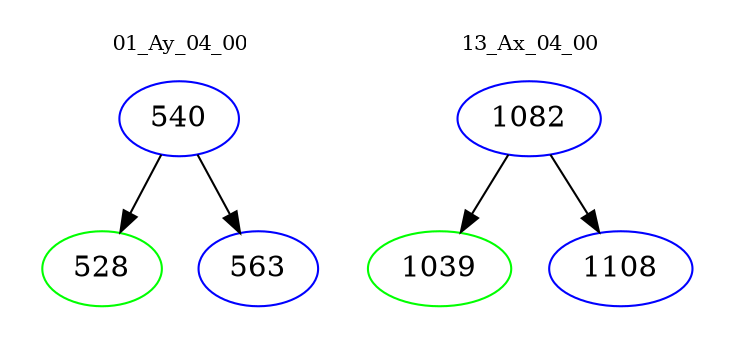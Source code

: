 digraph{
subgraph cluster_0 {
color = white
label = "01_Ay_04_00";
fontsize=10;
T0_540 [label="540", color="blue"]
T0_540 -> T0_528 [color="black"]
T0_528 [label="528", color="green"]
T0_540 -> T0_563 [color="black"]
T0_563 [label="563", color="blue"]
}
subgraph cluster_1 {
color = white
label = "13_Ax_04_00";
fontsize=10;
T1_1082 [label="1082", color="blue"]
T1_1082 -> T1_1039 [color="black"]
T1_1039 [label="1039", color="green"]
T1_1082 -> T1_1108 [color="black"]
T1_1108 [label="1108", color="blue"]
}
}
